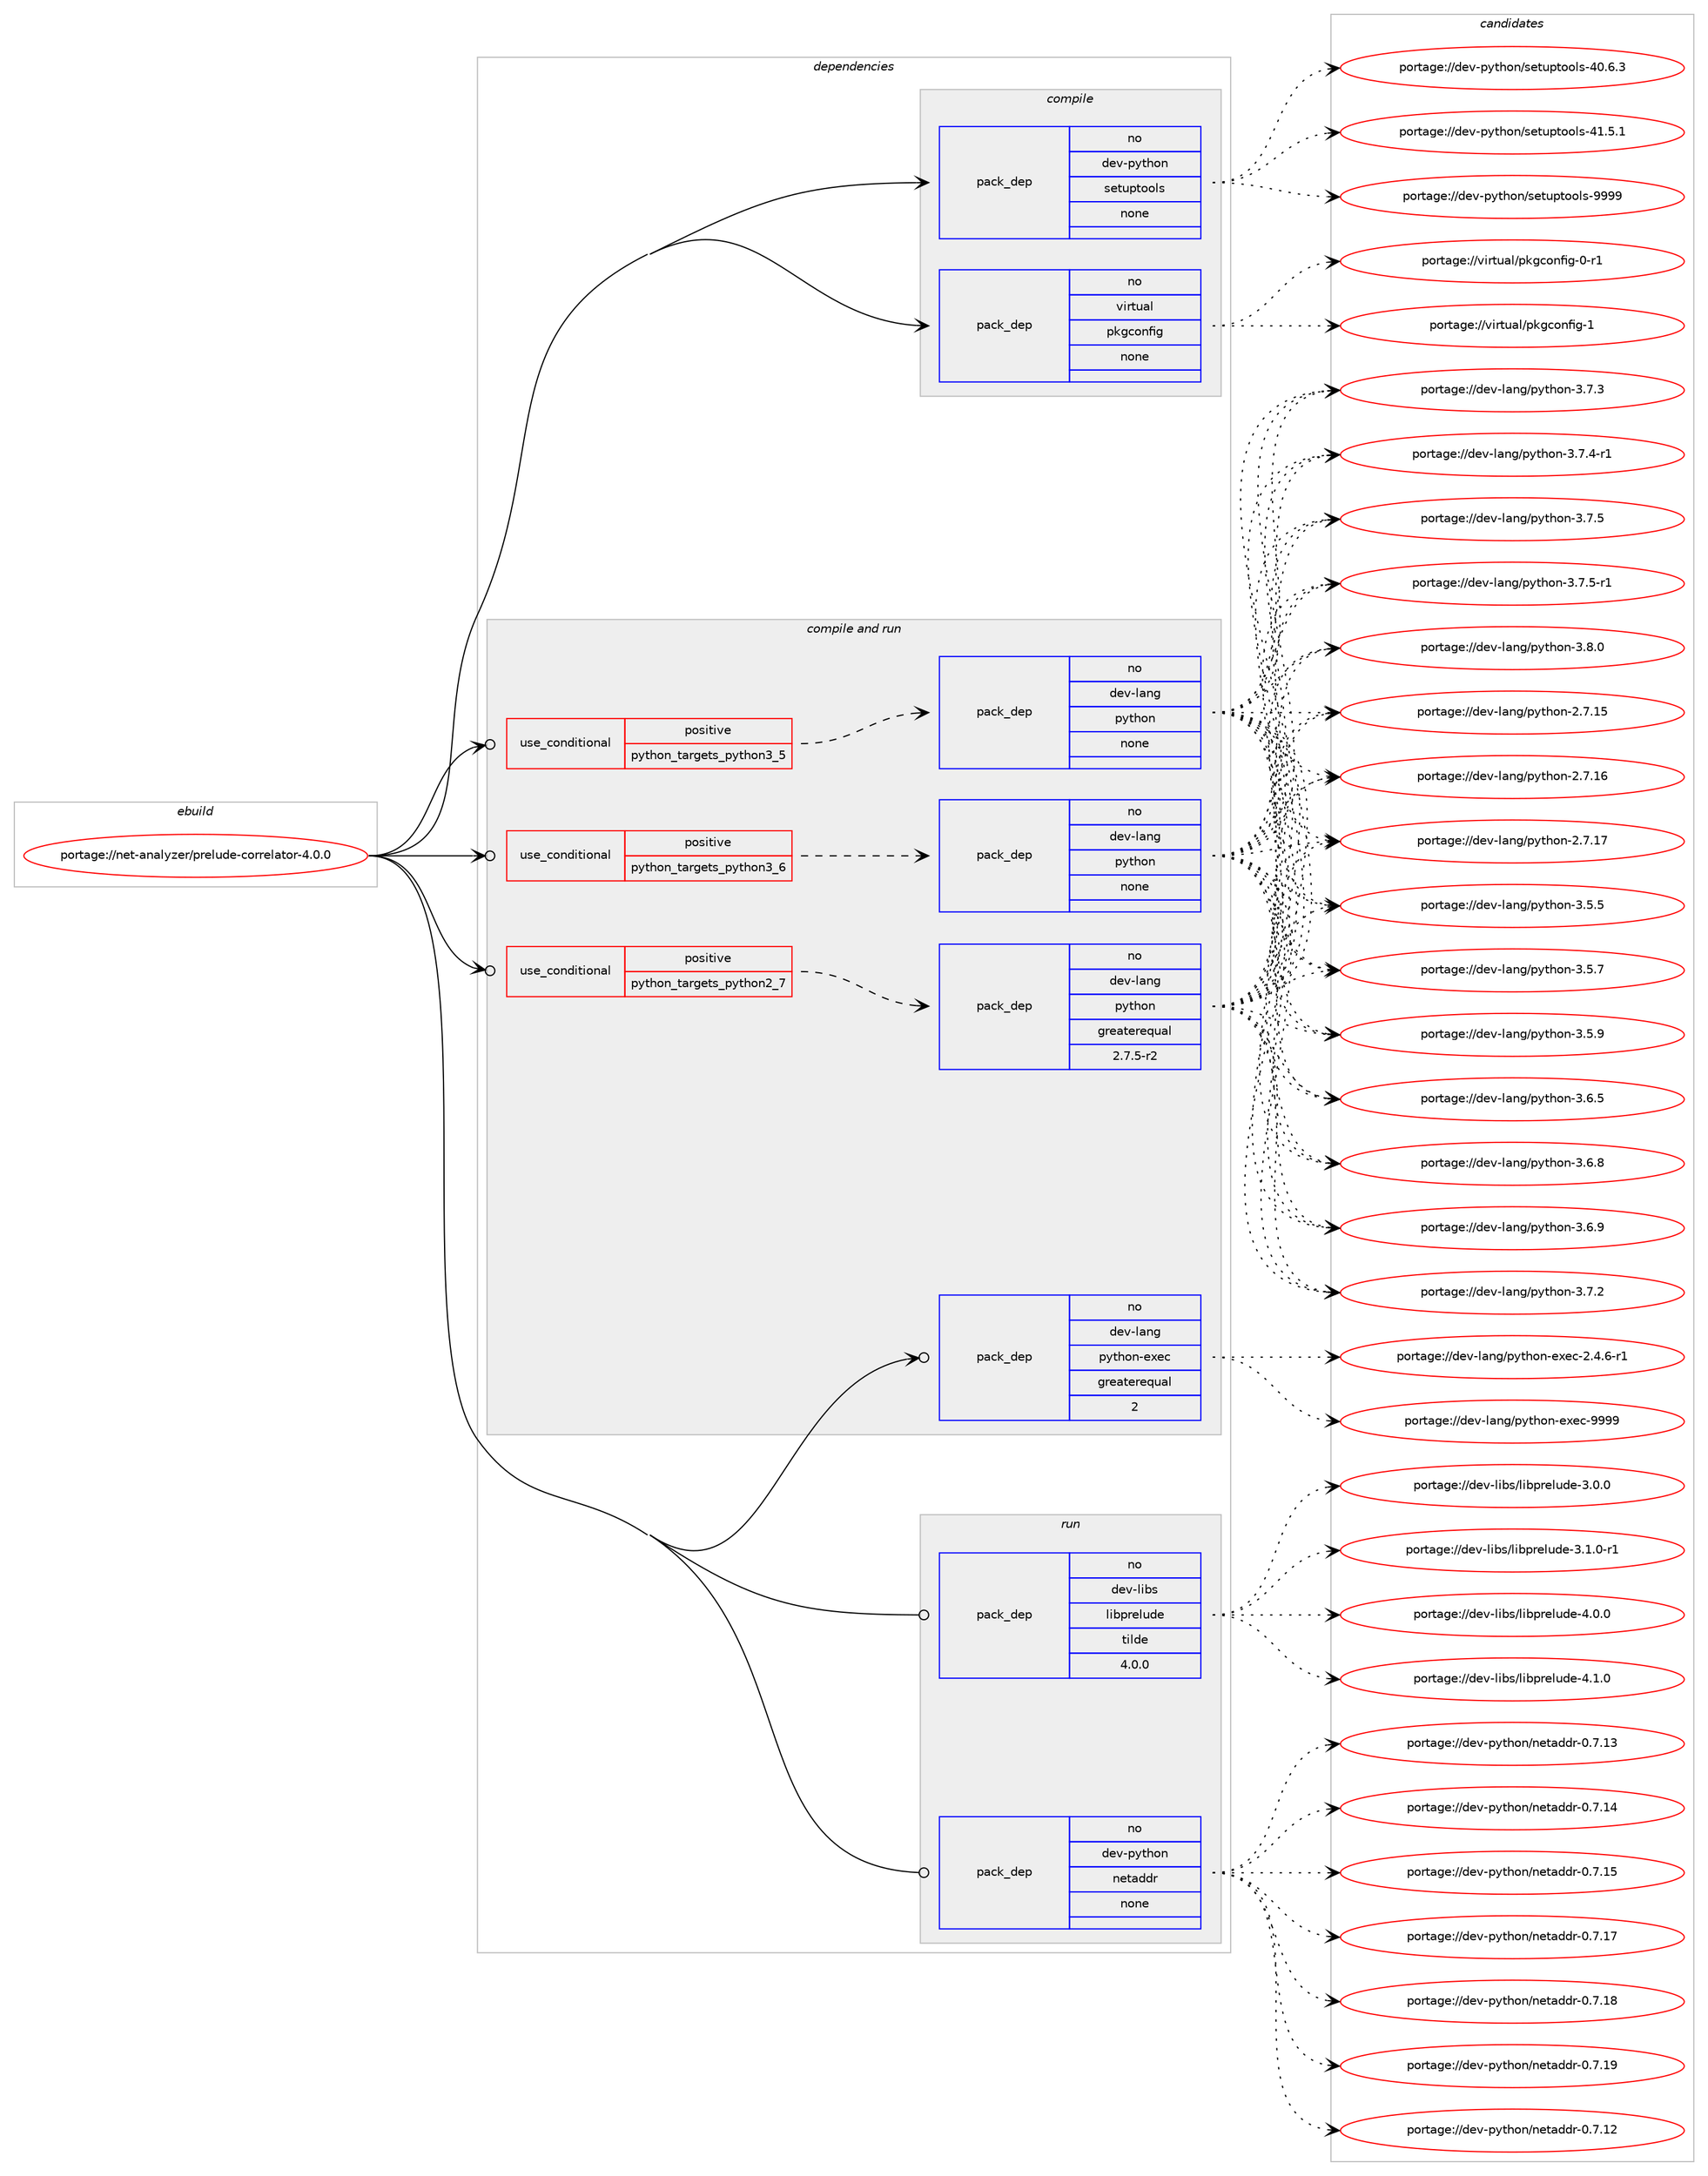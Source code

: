 digraph prolog {

# *************
# Graph options
# *************

newrank=true;
concentrate=true;
compound=true;
graph [rankdir=LR,fontname=Helvetica,fontsize=10,ranksep=1.5];#, ranksep=2.5, nodesep=0.2];
edge  [arrowhead=vee];
node  [fontname=Helvetica,fontsize=10];

# **********
# The ebuild
# **********

subgraph cluster_leftcol {
color=gray;
rank=same;
label=<<i>ebuild</i>>;
id [label="portage://net-analyzer/prelude-correlator-4.0.0", color=red, width=4, href="../net-analyzer/prelude-correlator-4.0.0.svg"];
}

# ****************
# The dependencies
# ****************

subgraph cluster_midcol {
color=gray;
label=<<i>dependencies</i>>;
subgraph cluster_compile {
fillcolor="#eeeeee";
style=filled;
label=<<i>compile</i>>;
subgraph pack255704 {
dependency348256 [label=<<TABLE BORDER="0" CELLBORDER="1" CELLSPACING="0" CELLPADDING="4" WIDTH="220"><TR><TD ROWSPAN="6" CELLPADDING="30">pack_dep</TD></TR><TR><TD WIDTH="110">no</TD></TR><TR><TD>dev-python</TD></TR><TR><TD>setuptools</TD></TR><TR><TD>none</TD></TR><TR><TD></TD></TR></TABLE>>, shape=none, color=blue];
}
id:e -> dependency348256:w [weight=20,style="solid",arrowhead="vee"];
subgraph pack255705 {
dependency348257 [label=<<TABLE BORDER="0" CELLBORDER="1" CELLSPACING="0" CELLPADDING="4" WIDTH="220"><TR><TD ROWSPAN="6" CELLPADDING="30">pack_dep</TD></TR><TR><TD WIDTH="110">no</TD></TR><TR><TD>virtual</TD></TR><TR><TD>pkgconfig</TD></TR><TR><TD>none</TD></TR><TR><TD></TD></TR></TABLE>>, shape=none, color=blue];
}
id:e -> dependency348257:w [weight=20,style="solid",arrowhead="vee"];
}
subgraph cluster_compileandrun {
fillcolor="#eeeeee";
style=filled;
label=<<i>compile and run</i>>;
subgraph cond86820 {
dependency348258 [label=<<TABLE BORDER="0" CELLBORDER="1" CELLSPACING="0" CELLPADDING="4"><TR><TD ROWSPAN="3" CELLPADDING="10">use_conditional</TD></TR><TR><TD>positive</TD></TR><TR><TD>python_targets_python2_7</TD></TR></TABLE>>, shape=none, color=red];
subgraph pack255706 {
dependency348259 [label=<<TABLE BORDER="0" CELLBORDER="1" CELLSPACING="0" CELLPADDING="4" WIDTH="220"><TR><TD ROWSPAN="6" CELLPADDING="30">pack_dep</TD></TR><TR><TD WIDTH="110">no</TD></TR><TR><TD>dev-lang</TD></TR><TR><TD>python</TD></TR><TR><TD>greaterequal</TD></TR><TR><TD>2.7.5-r2</TD></TR></TABLE>>, shape=none, color=blue];
}
dependency348258:e -> dependency348259:w [weight=20,style="dashed",arrowhead="vee"];
}
id:e -> dependency348258:w [weight=20,style="solid",arrowhead="odotvee"];
subgraph cond86821 {
dependency348260 [label=<<TABLE BORDER="0" CELLBORDER="1" CELLSPACING="0" CELLPADDING="4"><TR><TD ROWSPAN="3" CELLPADDING="10">use_conditional</TD></TR><TR><TD>positive</TD></TR><TR><TD>python_targets_python3_5</TD></TR></TABLE>>, shape=none, color=red];
subgraph pack255707 {
dependency348261 [label=<<TABLE BORDER="0" CELLBORDER="1" CELLSPACING="0" CELLPADDING="4" WIDTH="220"><TR><TD ROWSPAN="6" CELLPADDING="30">pack_dep</TD></TR><TR><TD WIDTH="110">no</TD></TR><TR><TD>dev-lang</TD></TR><TR><TD>python</TD></TR><TR><TD>none</TD></TR><TR><TD></TD></TR></TABLE>>, shape=none, color=blue];
}
dependency348260:e -> dependency348261:w [weight=20,style="dashed",arrowhead="vee"];
}
id:e -> dependency348260:w [weight=20,style="solid",arrowhead="odotvee"];
subgraph cond86822 {
dependency348262 [label=<<TABLE BORDER="0" CELLBORDER="1" CELLSPACING="0" CELLPADDING="4"><TR><TD ROWSPAN="3" CELLPADDING="10">use_conditional</TD></TR><TR><TD>positive</TD></TR><TR><TD>python_targets_python3_6</TD></TR></TABLE>>, shape=none, color=red];
subgraph pack255708 {
dependency348263 [label=<<TABLE BORDER="0" CELLBORDER="1" CELLSPACING="0" CELLPADDING="4" WIDTH="220"><TR><TD ROWSPAN="6" CELLPADDING="30">pack_dep</TD></TR><TR><TD WIDTH="110">no</TD></TR><TR><TD>dev-lang</TD></TR><TR><TD>python</TD></TR><TR><TD>none</TD></TR><TR><TD></TD></TR></TABLE>>, shape=none, color=blue];
}
dependency348262:e -> dependency348263:w [weight=20,style="dashed",arrowhead="vee"];
}
id:e -> dependency348262:w [weight=20,style="solid",arrowhead="odotvee"];
subgraph pack255709 {
dependency348264 [label=<<TABLE BORDER="0" CELLBORDER="1" CELLSPACING="0" CELLPADDING="4" WIDTH="220"><TR><TD ROWSPAN="6" CELLPADDING="30">pack_dep</TD></TR><TR><TD WIDTH="110">no</TD></TR><TR><TD>dev-lang</TD></TR><TR><TD>python-exec</TD></TR><TR><TD>greaterequal</TD></TR><TR><TD>2</TD></TR></TABLE>>, shape=none, color=blue];
}
id:e -> dependency348264:w [weight=20,style="solid",arrowhead="odotvee"];
}
subgraph cluster_run {
fillcolor="#eeeeee";
style=filled;
label=<<i>run</i>>;
subgraph pack255710 {
dependency348265 [label=<<TABLE BORDER="0" CELLBORDER="1" CELLSPACING="0" CELLPADDING="4" WIDTH="220"><TR><TD ROWSPAN="6" CELLPADDING="30">pack_dep</TD></TR><TR><TD WIDTH="110">no</TD></TR><TR><TD>dev-libs</TD></TR><TR><TD>libprelude</TD></TR><TR><TD>tilde</TD></TR><TR><TD>4.0.0</TD></TR></TABLE>>, shape=none, color=blue];
}
id:e -> dependency348265:w [weight=20,style="solid",arrowhead="odot"];
subgraph pack255711 {
dependency348266 [label=<<TABLE BORDER="0" CELLBORDER="1" CELLSPACING="0" CELLPADDING="4" WIDTH="220"><TR><TD ROWSPAN="6" CELLPADDING="30">pack_dep</TD></TR><TR><TD WIDTH="110">no</TD></TR><TR><TD>dev-python</TD></TR><TR><TD>netaddr</TD></TR><TR><TD>none</TD></TR><TR><TD></TD></TR></TABLE>>, shape=none, color=blue];
}
id:e -> dependency348266:w [weight=20,style="solid",arrowhead="odot"];
}
}

# **************
# The candidates
# **************

subgraph cluster_choices {
rank=same;
color=gray;
label=<<i>candidates</i>>;

subgraph choice255704 {
color=black;
nodesep=1;
choiceportage100101118451121211161041111104711510111611711211611111110811545524846544651 [label="portage://dev-python/setuptools-40.6.3", color=red, width=4,href="../dev-python/setuptools-40.6.3.svg"];
choiceportage100101118451121211161041111104711510111611711211611111110811545524946534649 [label="portage://dev-python/setuptools-41.5.1", color=red, width=4,href="../dev-python/setuptools-41.5.1.svg"];
choiceportage10010111845112121116104111110471151011161171121161111111081154557575757 [label="portage://dev-python/setuptools-9999", color=red, width=4,href="../dev-python/setuptools-9999.svg"];
dependency348256:e -> choiceportage100101118451121211161041111104711510111611711211611111110811545524846544651:w [style=dotted,weight="100"];
dependency348256:e -> choiceportage100101118451121211161041111104711510111611711211611111110811545524946534649:w [style=dotted,weight="100"];
dependency348256:e -> choiceportage10010111845112121116104111110471151011161171121161111111081154557575757:w [style=dotted,weight="100"];
}
subgraph choice255705 {
color=black;
nodesep=1;
choiceportage11810511411611797108471121071039911111010210510345484511449 [label="portage://virtual/pkgconfig-0-r1", color=red, width=4,href="../virtual/pkgconfig-0-r1.svg"];
choiceportage1181051141161179710847112107103991111101021051034549 [label="portage://virtual/pkgconfig-1", color=red, width=4,href="../virtual/pkgconfig-1.svg"];
dependency348257:e -> choiceportage11810511411611797108471121071039911111010210510345484511449:w [style=dotted,weight="100"];
dependency348257:e -> choiceportage1181051141161179710847112107103991111101021051034549:w [style=dotted,weight="100"];
}
subgraph choice255706 {
color=black;
nodesep=1;
choiceportage10010111845108971101034711212111610411111045504655464953 [label="portage://dev-lang/python-2.7.15", color=red, width=4,href="../dev-lang/python-2.7.15.svg"];
choiceportage10010111845108971101034711212111610411111045504655464954 [label="portage://dev-lang/python-2.7.16", color=red, width=4,href="../dev-lang/python-2.7.16.svg"];
choiceportage10010111845108971101034711212111610411111045504655464955 [label="portage://dev-lang/python-2.7.17", color=red, width=4,href="../dev-lang/python-2.7.17.svg"];
choiceportage100101118451089711010347112121116104111110455146534653 [label="portage://dev-lang/python-3.5.5", color=red, width=4,href="../dev-lang/python-3.5.5.svg"];
choiceportage100101118451089711010347112121116104111110455146534655 [label="portage://dev-lang/python-3.5.7", color=red, width=4,href="../dev-lang/python-3.5.7.svg"];
choiceportage100101118451089711010347112121116104111110455146534657 [label="portage://dev-lang/python-3.5.9", color=red, width=4,href="../dev-lang/python-3.5.9.svg"];
choiceportage100101118451089711010347112121116104111110455146544653 [label="portage://dev-lang/python-3.6.5", color=red, width=4,href="../dev-lang/python-3.6.5.svg"];
choiceportage100101118451089711010347112121116104111110455146544656 [label="portage://dev-lang/python-3.6.8", color=red, width=4,href="../dev-lang/python-3.6.8.svg"];
choiceportage100101118451089711010347112121116104111110455146544657 [label="portage://dev-lang/python-3.6.9", color=red, width=4,href="../dev-lang/python-3.6.9.svg"];
choiceportage100101118451089711010347112121116104111110455146554650 [label="portage://dev-lang/python-3.7.2", color=red, width=4,href="../dev-lang/python-3.7.2.svg"];
choiceportage100101118451089711010347112121116104111110455146554651 [label="portage://dev-lang/python-3.7.3", color=red, width=4,href="../dev-lang/python-3.7.3.svg"];
choiceportage1001011184510897110103471121211161041111104551465546524511449 [label="portage://dev-lang/python-3.7.4-r1", color=red, width=4,href="../dev-lang/python-3.7.4-r1.svg"];
choiceportage100101118451089711010347112121116104111110455146554653 [label="portage://dev-lang/python-3.7.5", color=red, width=4,href="../dev-lang/python-3.7.5.svg"];
choiceportage1001011184510897110103471121211161041111104551465546534511449 [label="portage://dev-lang/python-3.7.5-r1", color=red, width=4,href="../dev-lang/python-3.7.5-r1.svg"];
choiceportage100101118451089711010347112121116104111110455146564648 [label="portage://dev-lang/python-3.8.0", color=red, width=4,href="../dev-lang/python-3.8.0.svg"];
dependency348259:e -> choiceportage10010111845108971101034711212111610411111045504655464953:w [style=dotted,weight="100"];
dependency348259:e -> choiceportage10010111845108971101034711212111610411111045504655464954:w [style=dotted,weight="100"];
dependency348259:e -> choiceportage10010111845108971101034711212111610411111045504655464955:w [style=dotted,weight="100"];
dependency348259:e -> choiceportage100101118451089711010347112121116104111110455146534653:w [style=dotted,weight="100"];
dependency348259:e -> choiceportage100101118451089711010347112121116104111110455146534655:w [style=dotted,weight="100"];
dependency348259:e -> choiceportage100101118451089711010347112121116104111110455146534657:w [style=dotted,weight="100"];
dependency348259:e -> choiceportage100101118451089711010347112121116104111110455146544653:w [style=dotted,weight="100"];
dependency348259:e -> choiceportage100101118451089711010347112121116104111110455146544656:w [style=dotted,weight="100"];
dependency348259:e -> choiceportage100101118451089711010347112121116104111110455146544657:w [style=dotted,weight="100"];
dependency348259:e -> choiceportage100101118451089711010347112121116104111110455146554650:w [style=dotted,weight="100"];
dependency348259:e -> choiceportage100101118451089711010347112121116104111110455146554651:w [style=dotted,weight="100"];
dependency348259:e -> choiceportage1001011184510897110103471121211161041111104551465546524511449:w [style=dotted,weight="100"];
dependency348259:e -> choiceportage100101118451089711010347112121116104111110455146554653:w [style=dotted,weight="100"];
dependency348259:e -> choiceportage1001011184510897110103471121211161041111104551465546534511449:w [style=dotted,weight="100"];
dependency348259:e -> choiceportage100101118451089711010347112121116104111110455146564648:w [style=dotted,weight="100"];
}
subgraph choice255707 {
color=black;
nodesep=1;
choiceportage10010111845108971101034711212111610411111045504655464953 [label="portage://dev-lang/python-2.7.15", color=red, width=4,href="../dev-lang/python-2.7.15.svg"];
choiceportage10010111845108971101034711212111610411111045504655464954 [label="portage://dev-lang/python-2.7.16", color=red, width=4,href="../dev-lang/python-2.7.16.svg"];
choiceportage10010111845108971101034711212111610411111045504655464955 [label="portage://dev-lang/python-2.7.17", color=red, width=4,href="../dev-lang/python-2.7.17.svg"];
choiceportage100101118451089711010347112121116104111110455146534653 [label="portage://dev-lang/python-3.5.5", color=red, width=4,href="../dev-lang/python-3.5.5.svg"];
choiceportage100101118451089711010347112121116104111110455146534655 [label="portage://dev-lang/python-3.5.7", color=red, width=4,href="../dev-lang/python-3.5.7.svg"];
choiceportage100101118451089711010347112121116104111110455146534657 [label="portage://dev-lang/python-3.5.9", color=red, width=4,href="../dev-lang/python-3.5.9.svg"];
choiceportage100101118451089711010347112121116104111110455146544653 [label="portage://dev-lang/python-3.6.5", color=red, width=4,href="../dev-lang/python-3.6.5.svg"];
choiceportage100101118451089711010347112121116104111110455146544656 [label="portage://dev-lang/python-3.6.8", color=red, width=4,href="../dev-lang/python-3.6.8.svg"];
choiceportage100101118451089711010347112121116104111110455146544657 [label="portage://dev-lang/python-3.6.9", color=red, width=4,href="../dev-lang/python-3.6.9.svg"];
choiceportage100101118451089711010347112121116104111110455146554650 [label="portage://dev-lang/python-3.7.2", color=red, width=4,href="../dev-lang/python-3.7.2.svg"];
choiceportage100101118451089711010347112121116104111110455146554651 [label="portage://dev-lang/python-3.7.3", color=red, width=4,href="../dev-lang/python-3.7.3.svg"];
choiceportage1001011184510897110103471121211161041111104551465546524511449 [label="portage://dev-lang/python-3.7.4-r1", color=red, width=4,href="../dev-lang/python-3.7.4-r1.svg"];
choiceportage100101118451089711010347112121116104111110455146554653 [label="portage://dev-lang/python-3.7.5", color=red, width=4,href="../dev-lang/python-3.7.5.svg"];
choiceportage1001011184510897110103471121211161041111104551465546534511449 [label="portage://dev-lang/python-3.7.5-r1", color=red, width=4,href="../dev-lang/python-3.7.5-r1.svg"];
choiceportage100101118451089711010347112121116104111110455146564648 [label="portage://dev-lang/python-3.8.0", color=red, width=4,href="../dev-lang/python-3.8.0.svg"];
dependency348261:e -> choiceportage10010111845108971101034711212111610411111045504655464953:w [style=dotted,weight="100"];
dependency348261:e -> choiceportage10010111845108971101034711212111610411111045504655464954:w [style=dotted,weight="100"];
dependency348261:e -> choiceportage10010111845108971101034711212111610411111045504655464955:w [style=dotted,weight="100"];
dependency348261:e -> choiceportage100101118451089711010347112121116104111110455146534653:w [style=dotted,weight="100"];
dependency348261:e -> choiceportage100101118451089711010347112121116104111110455146534655:w [style=dotted,weight="100"];
dependency348261:e -> choiceportage100101118451089711010347112121116104111110455146534657:w [style=dotted,weight="100"];
dependency348261:e -> choiceportage100101118451089711010347112121116104111110455146544653:w [style=dotted,weight="100"];
dependency348261:e -> choiceportage100101118451089711010347112121116104111110455146544656:w [style=dotted,weight="100"];
dependency348261:e -> choiceportage100101118451089711010347112121116104111110455146544657:w [style=dotted,weight="100"];
dependency348261:e -> choiceportage100101118451089711010347112121116104111110455146554650:w [style=dotted,weight="100"];
dependency348261:e -> choiceportage100101118451089711010347112121116104111110455146554651:w [style=dotted,weight="100"];
dependency348261:e -> choiceportage1001011184510897110103471121211161041111104551465546524511449:w [style=dotted,weight="100"];
dependency348261:e -> choiceportage100101118451089711010347112121116104111110455146554653:w [style=dotted,weight="100"];
dependency348261:e -> choiceportage1001011184510897110103471121211161041111104551465546534511449:w [style=dotted,weight="100"];
dependency348261:e -> choiceportage100101118451089711010347112121116104111110455146564648:w [style=dotted,weight="100"];
}
subgraph choice255708 {
color=black;
nodesep=1;
choiceportage10010111845108971101034711212111610411111045504655464953 [label="portage://dev-lang/python-2.7.15", color=red, width=4,href="../dev-lang/python-2.7.15.svg"];
choiceportage10010111845108971101034711212111610411111045504655464954 [label="portage://dev-lang/python-2.7.16", color=red, width=4,href="../dev-lang/python-2.7.16.svg"];
choiceportage10010111845108971101034711212111610411111045504655464955 [label="portage://dev-lang/python-2.7.17", color=red, width=4,href="../dev-lang/python-2.7.17.svg"];
choiceportage100101118451089711010347112121116104111110455146534653 [label="portage://dev-lang/python-3.5.5", color=red, width=4,href="../dev-lang/python-3.5.5.svg"];
choiceportage100101118451089711010347112121116104111110455146534655 [label="portage://dev-lang/python-3.5.7", color=red, width=4,href="../dev-lang/python-3.5.7.svg"];
choiceportage100101118451089711010347112121116104111110455146534657 [label="portage://dev-lang/python-3.5.9", color=red, width=4,href="../dev-lang/python-3.5.9.svg"];
choiceportage100101118451089711010347112121116104111110455146544653 [label="portage://dev-lang/python-3.6.5", color=red, width=4,href="../dev-lang/python-3.6.5.svg"];
choiceportage100101118451089711010347112121116104111110455146544656 [label="portage://dev-lang/python-3.6.8", color=red, width=4,href="../dev-lang/python-3.6.8.svg"];
choiceportage100101118451089711010347112121116104111110455146544657 [label="portage://dev-lang/python-3.6.9", color=red, width=4,href="../dev-lang/python-3.6.9.svg"];
choiceportage100101118451089711010347112121116104111110455146554650 [label="portage://dev-lang/python-3.7.2", color=red, width=4,href="../dev-lang/python-3.7.2.svg"];
choiceportage100101118451089711010347112121116104111110455146554651 [label="portage://dev-lang/python-3.7.3", color=red, width=4,href="../dev-lang/python-3.7.3.svg"];
choiceportage1001011184510897110103471121211161041111104551465546524511449 [label="portage://dev-lang/python-3.7.4-r1", color=red, width=4,href="../dev-lang/python-3.7.4-r1.svg"];
choiceportage100101118451089711010347112121116104111110455146554653 [label="portage://dev-lang/python-3.7.5", color=red, width=4,href="../dev-lang/python-3.7.5.svg"];
choiceportage1001011184510897110103471121211161041111104551465546534511449 [label="portage://dev-lang/python-3.7.5-r1", color=red, width=4,href="../dev-lang/python-3.7.5-r1.svg"];
choiceportage100101118451089711010347112121116104111110455146564648 [label="portage://dev-lang/python-3.8.0", color=red, width=4,href="../dev-lang/python-3.8.0.svg"];
dependency348263:e -> choiceportage10010111845108971101034711212111610411111045504655464953:w [style=dotted,weight="100"];
dependency348263:e -> choiceportage10010111845108971101034711212111610411111045504655464954:w [style=dotted,weight="100"];
dependency348263:e -> choiceportage10010111845108971101034711212111610411111045504655464955:w [style=dotted,weight="100"];
dependency348263:e -> choiceportage100101118451089711010347112121116104111110455146534653:w [style=dotted,weight="100"];
dependency348263:e -> choiceportage100101118451089711010347112121116104111110455146534655:w [style=dotted,weight="100"];
dependency348263:e -> choiceportage100101118451089711010347112121116104111110455146534657:w [style=dotted,weight="100"];
dependency348263:e -> choiceportage100101118451089711010347112121116104111110455146544653:w [style=dotted,weight="100"];
dependency348263:e -> choiceportage100101118451089711010347112121116104111110455146544656:w [style=dotted,weight="100"];
dependency348263:e -> choiceportage100101118451089711010347112121116104111110455146544657:w [style=dotted,weight="100"];
dependency348263:e -> choiceportage100101118451089711010347112121116104111110455146554650:w [style=dotted,weight="100"];
dependency348263:e -> choiceportage100101118451089711010347112121116104111110455146554651:w [style=dotted,weight="100"];
dependency348263:e -> choiceportage1001011184510897110103471121211161041111104551465546524511449:w [style=dotted,weight="100"];
dependency348263:e -> choiceportage100101118451089711010347112121116104111110455146554653:w [style=dotted,weight="100"];
dependency348263:e -> choiceportage1001011184510897110103471121211161041111104551465546534511449:w [style=dotted,weight="100"];
dependency348263:e -> choiceportage100101118451089711010347112121116104111110455146564648:w [style=dotted,weight="100"];
}
subgraph choice255709 {
color=black;
nodesep=1;
choiceportage10010111845108971101034711212111610411111045101120101994550465246544511449 [label="portage://dev-lang/python-exec-2.4.6-r1", color=red, width=4,href="../dev-lang/python-exec-2.4.6-r1.svg"];
choiceportage10010111845108971101034711212111610411111045101120101994557575757 [label="portage://dev-lang/python-exec-9999", color=red, width=4,href="../dev-lang/python-exec-9999.svg"];
dependency348264:e -> choiceportage10010111845108971101034711212111610411111045101120101994550465246544511449:w [style=dotted,weight="100"];
dependency348264:e -> choiceportage10010111845108971101034711212111610411111045101120101994557575757:w [style=dotted,weight="100"];
}
subgraph choice255710 {
color=black;
nodesep=1;
choiceportage10010111845108105981154710810598112114101108117100101455146484648 [label="portage://dev-libs/libprelude-3.0.0", color=red, width=4,href="../dev-libs/libprelude-3.0.0.svg"];
choiceportage100101118451081059811547108105981121141011081171001014551464946484511449 [label="portage://dev-libs/libprelude-3.1.0-r1", color=red, width=4,href="../dev-libs/libprelude-3.1.0-r1.svg"];
choiceportage10010111845108105981154710810598112114101108117100101455246484648 [label="portage://dev-libs/libprelude-4.0.0", color=red, width=4,href="../dev-libs/libprelude-4.0.0.svg"];
choiceportage10010111845108105981154710810598112114101108117100101455246494648 [label="portage://dev-libs/libprelude-4.1.0", color=red, width=4,href="../dev-libs/libprelude-4.1.0.svg"];
dependency348265:e -> choiceportage10010111845108105981154710810598112114101108117100101455146484648:w [style=dotted,weight="100"];
dependency348265:e -> choiceportage100101118451081059811547108105981121141011081171001014551464946484511449:w [style=dotted,weight="100"];
dependency348265:e -> choiceportage10010111845108105981154710810598112114101108117100101455246484648:w [style=dotted,weight="100"];
dependency348265:e -> choiceportage10010111845108105981154710810598112114101108117100101455246494648:w [style=dotted,weight="100"];
}
subgraph choice255711 {
color=black;
nodesep=1;
choiceportage10010111845112121116104111110471101011169710010011445484655464950 [label="portage://dev-python/netaddr-0.7.12", color=red, width=4,href="../dev-python/netaddr-0.7.12.svg"];
choiceportage10010111845112121116104111110471101011169710010011445484655464951 [label="portage://dev-python/netaddr-0.7.13", color=red, width=4,href="../dev-python/netaddr-0.7.13.svg"];
choiceportage10010111845112121116104111110471101011169710010011445484655464952 [label="portage://dev-python/netaddr-0.7.14", color=red, width=4,href="../dev-python/netaddr-0.7.14.svg"];
choiceportage10010111845112121116104111110471101011169710010011445484655464953 [label="portage://dev-python/netaddr-0.7.15", color=red, width=4,href="../dev-python/netaddr-0.7.15.svg"];
choiceportage10010111845112121116104111110471101011169710010011445484655464955 [label="portage://dev-python/netaddr-0.7.17", color=red, width=4,href="../dev-python/netaddr-0.7.17.svg"];
choiceportage10010111845112121116104111110471101011169710010011445484655464956 [label="portage://dev-python/netaddr-0.7.18", color=red, width=4,href="../dev-python/netaddr-0.7.18.svg"];
choiceportage10010111845112121116104111110471101011169710010011445484655464957 [label="portage://dev-python/netaddr-0.7.19", color=red, width=4,href="../dev-python/netaddr-0.7.19.svg"];
dependency348266:e -> choiceportage10010111845112121116104111110471101011169710010011445484655464950:w [style=dotted,weight="100"];
dependency348266:e -> choiceportage10010111845112121116104111110471101011169710010011445484655464951:w [style=dotted,weight="100"];
dependency348266:e -> choiceportage10010111845112121116104111110471101011169710010011445484655464952:w [style=dotted,weight="100"];
dependency348266:e -> choiceportage10010111845112121116104111110471101011169710010011445484655464953:w [style=dotted,weight="100"];
dependency348266:e -> choiceportage10010111845112121116104111110471101011169710010011445484655464955:w [style=dotted,weight="100"];
dependency348266:e -> choiceportage10010111845112121116104111110471101011169710010011445484655464956:w [style=dotted,weight="100"];
dependency348266:e -> choiceportage10010111845112121116104111110471101011169710010011445484655464957:w [style=dotted,weight="100"];
}
}

}
